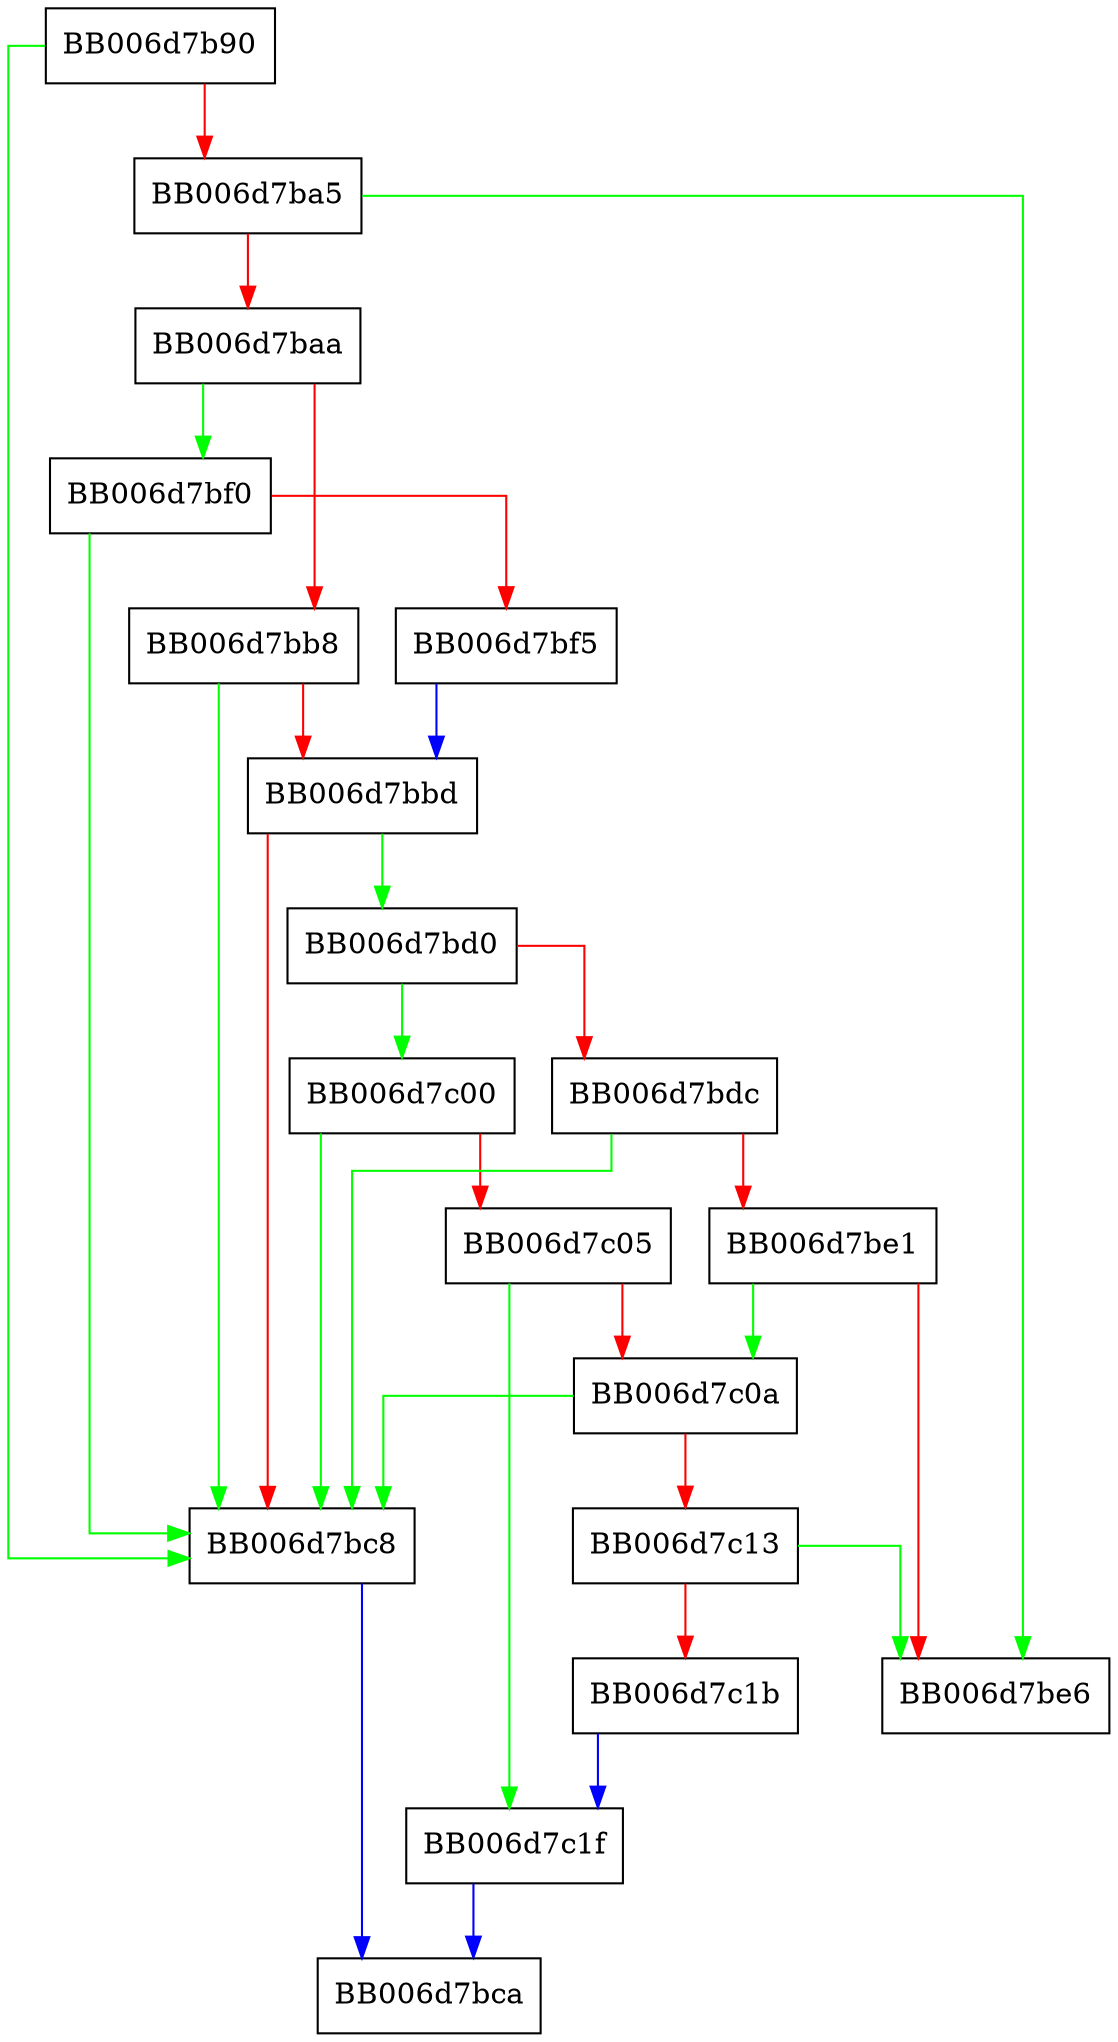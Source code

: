 digraph mac_match {
  node [shape="box"];
  graph [splines=ortho];
  BB006d7b90 -> BB006d7bc8 [color="green"];
  BB006d7b90 -> BB006d7ba5 [color="red"];
  BB006d7ba5 -> BB006d7be6 [color="green"];
  BB006d7ba5 -> BB006d7baa [color="red"];
  BB006d7baa -> BB006d7bf0 [color="green"];
  BB006d7baa -> BB006d7bb8 [color="red"];
  BB006d7bb8 -> BB006d7bc8 [color="green"];
  BB006d7bb8 -> BB006d7bbd [color="red"];
  BB006d7bbd -> BB006d7bd0 [color="green"];
  BB006d7bbd -> BB006d7bc8 [color="red"];
  BB006d7bc8 -> BB006d7bca [color="blue"];
  BB006d7bd0 -> BB006d7c00 [color="green"];
  BB006d7bd0 -> BB006d7bdc [color="red"];
  BB006d7bdc -> BB006d7bc8 [color="green"];
  BB006d7bdc -> BB006d7be1 [color="red"];
  BB006d7be1 -> BB006d7c0a [color="green"];
  BB006d7be1 -> BB006d7be6 [color="red"];
  BB006d7bf0 -> BB006d7bc8 [color="green"];
  BB006d7bf0 -> BB006d7bf5 [color="red"];
  BB006d7bf5 -> BB006d7bbd [color="blue"];
  BB006d7c00 -> BB006d7bc8 [color="green"];
  BB006d7c00 -> BB006d7c05 [color="red"];
  BB006d7c05 -> BB006d7c1f [color="green"];
  BB006d7c05 -> BB006d7c0a [color="red"];
  BB006d7c0a -> BB006d7bc8 [color="green"];
  BB006d7c0a -> BB006d7c13 [color="red"];
  BB006d7c13 -> BB006d7be6 [color="green"];
  BB006d7c13 -> BB006d7c1b [color="red"];
  BB006d7c1b -> BB006d7c1f [color="blue"];
  BB006d7c1f -> BB006d7bca [color="blue"];
}